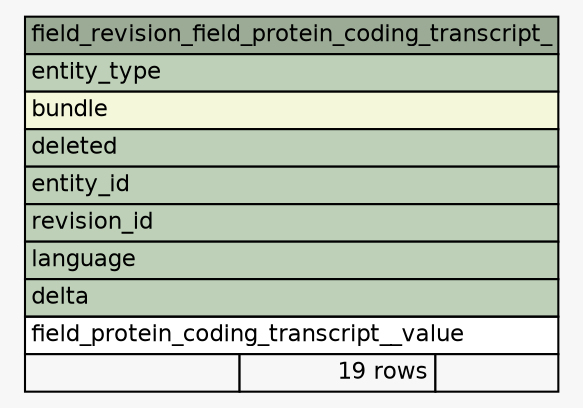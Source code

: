 // dot 2.30.1 on Mac OS X 10.8.3
// SchemaSpy rev 590
digraph "field_revision_field_protein_coding_transcript_" {
  graph [
    rankdir="RL"
    bgcolor="#f7f7f7"
    nodesep="0.18"
    ranksep="0.46"
    fontname="Helvetica"
    fontsize="11"
  ];
  node [
    fontname="Helvetica"
    fontsize="11"
    shape="plaintext"
  ];
  edge [
    arrowsize="0.8"
  ];
  "field_revision_field_protein_coding_transcript_" [
    label=<
    <TABLE BORDER="0" CELLBORDER="1" CELLSPACING="0" BGCOLOR="#ffffff">
      <TR><TD COLSPAN="3" BGCOLOR="#9bab96" ALIGN="CENTER">field_revision_field_protein_coding_transcript_</TD></TR>
      <TR><TD PORT="entity_type" COLSPAN="3" BGCOLOR="#bed1b8" ALIGN="LEFT">entity_type</TD></TR>
      <TR><TD PORT="bundle" COLSPAN="3" BGCOLOR="#f4f7da" ALIGN="LEFT">bundle</TD></TR>
      <TR><TD PORT="deleted" COLSPAN="3" BGCOLOR="#bed1b8" ALIGN="LEFT">deleted</TD></TR>
      <TR><TD PORT="entity_id" COLSPAN="3" BGCOLOR="#bed1b8" ALIGN="LEFT">entity_id</TD></TR>
      <TR><TD PORT="revision_id" COLSPAN="3" BGCOLOR="#bed1b8" ALIGN="LEFT">revision_id</TD></TR>
      <TR><TD PORT="language" COLSPAN="3" BGCOLOR="#bed1b8" ALIGN="LEFT">language</TD></TR>
      <TR><TD PORT="delta" COLSPAN="3" BGCOLOR="#bed1b8" ALIGN="LEFT">delta</TD></TR>
      <TR><TD PORT="field_protein_coding_transcript__value" COLSPAN="3" ALIGN="LEFT">field_protein_coding_transcript__value</TD></TR>
      <TR><TD ALIGN="LEFT" BGCOLOR="#f7f7f7">  </TD><TD ALIGN="RIGHT" BGCOLOR="#f7f7f7">19 rows</TD><TD ALIGN="RIGHT" BGCOLOR="#f7f7f7">  </TD></TR>
    </TABLE>>
    URL="tables/field_revision_field_protein_coding_transcript_.html"
    tooltip="field_revision_field_protein_coding_transcript_"
  ];
}
